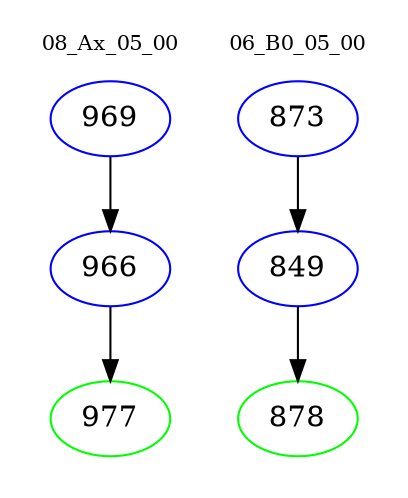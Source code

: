 digraph{
subgraph cluster_0 {
color = white
label = "08_Ax_05_00";
fontsize=10;
T0_969 [label="969", color="blue"]
T0_969 -> T0_966 [color="black"]
T0_966 [label="966", color="blue"]
T0_966 -> T0_977 [color="black"]
T0_977 [label="977", color="green"]
}
subgraph cluster_1 {
color = white
label = "06_B0_05_00";
fontsize=10;
T1_873 [label="873", color="blue"]
T1_873 -> T1_849 [color="black"]
T1_849 [label="849", color="blue"]
T1_849 -> T1_878 [color="black"]
T1_878 [label="878", color="green"]
}
}
